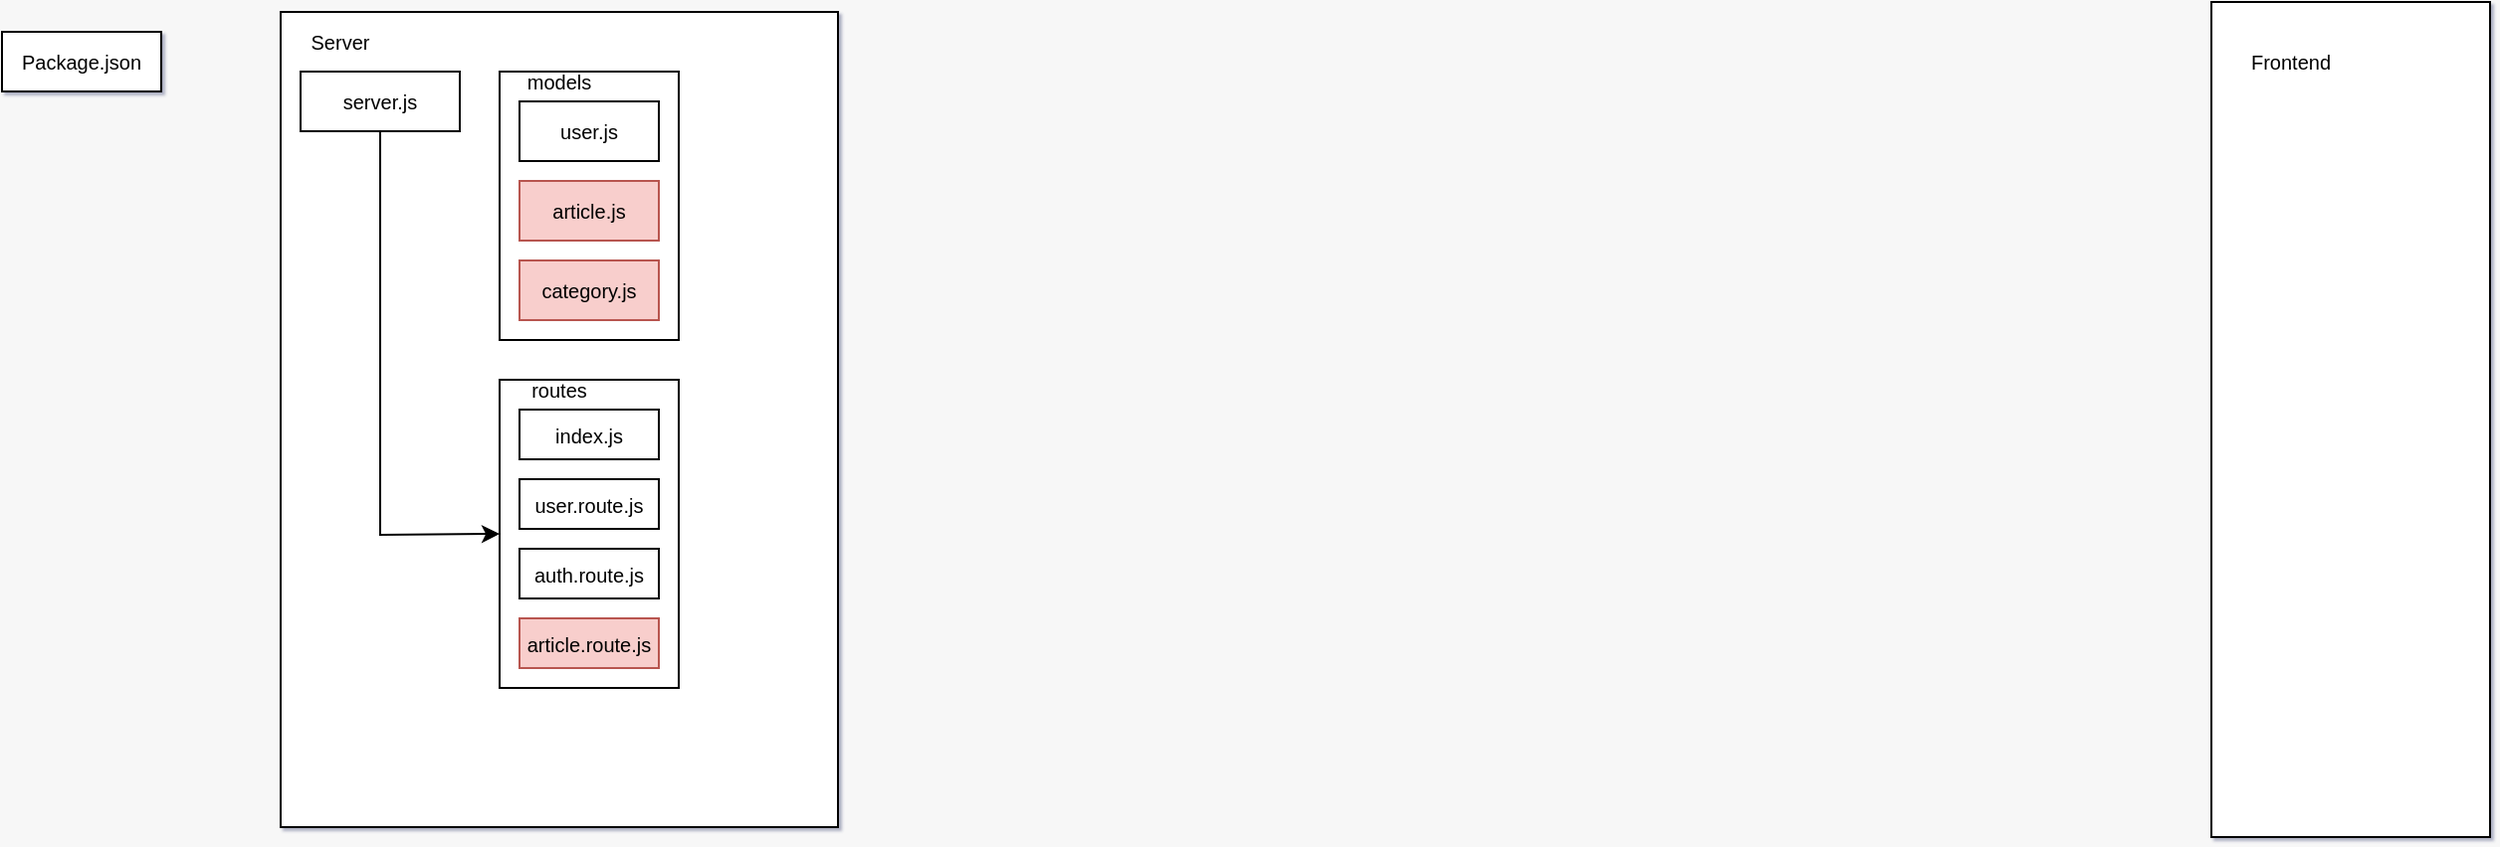 <mxfile version="26.0.16">
  <diagram name="Page-1" id="dCp0Z4waHlUfVY6Fhiss">
    <mxGraphModel dx="633" dy="381" grid="1" gridSize="5" guides="1" tooltips="1" connect="1" arrows="1" fold="1" page="0" pageScale="1" pageWidth="3300" pageHeight="4681" background="#F7F7F7" math="0" shadow="1">
      <root>
        <mxCell id="0" />
        <mxCell id="1" parent="0" />
        <mxCell id="JyALi0fK_2BL6Teqb9gI-1" value="&lt;font&gt;Package.json&lt;/font&gt;" style="rounded=0;whiteSpace=wrap;html=1;fontSize=10;" parent="1" vertex="1">
          <mxGeometry x="50" y="50" width="80" height="30" as="geometry" />
        </mxCell>
        <mxCell id="JyALi0fK_2BL6Teqb9gI-2" value="" style="rounded=0;whiteSpace=wrap;html=1;fontSize=10;" parent="1" vertex="1">
          <mxGeometry x="190" y="40" width="280" height="410" as="geometry" />
        </mxCell>
        <mxCell id="JyALi0fK_2BL6Teqb9gI-3" value="Server" style="text;html=1;align=center;verticalAlign=middle;whiteSpace=wrap;rounded=0;fontSize=10;" parent="1" vertex="1">
          <mxGeometry x="190" y="40" width="60" height="30" as="geometry" />
        </mxCell>
        <mxCell id="JyALi0fK_2BL6Teqb9gI-4" value="" style="rounded=0;whiteSpace=wrap;html=1;fontSize=10;" parent="1" vertex="1">
          <mxGeometry x="1160" y="35" width="140" height="420" as="geometry" />
        </mxCell>
        <mxCell id="JyALi0fK_2BL6Teqb9gI-5" value="Frontend" style="text;html=1;align=center;verticalAlign=middle;whiteSpace=wrap;rounded=0;fontSize=10;" parent="1" vertex="1">
          <mxGeometry x="1170" y="50" width="60" height="30" as="geometry" />
        </mxCell>
        <mxCell id="JyALi0fK_2BL6Teqb9gI-6" value="server.js" style="rounded=0;whiteSpace=wrap;html=1;fontSize=10;" parent="1" vertex="1">
          <mxGeometry x="200" y="70" width="80" height="30" as="geometry" />
        </mxCell>
        <mxCell id="JTrbYuYFS1n6ePO4l3gh-1" value="" style="rounded=0;whiteSpace=wrap;html=1;fontSize=10;" vertex="1" parent="1">
          <mxGeometry x="300" y="70" width="90" height="135" as="geometry" />
        </mxCell>
        <mxCell id="JTrbYuYFS1n6ePO4l3gh-2" value="models" style="text;html=1;align=center;verticalAlign=middle;whiteSpace=wrap;rounded=0;fontSize=10;" vertex="1" parent="1">
          <mxGeometry x="300" y="60" width="60" height="30" as="geometry" />
        </mxCell>
        <mxCell id="JTrbYuYFS1n6ePO4l3gh-3" value="&lt;font&gt;user.js&lt;/font&gt;" style="rounded=0;whiteSpace=wrap;html=1;fontSize=10;" vertex="1" parent="1">
          <mxGeometry x="310" y="85" width="70" height="30" as="geometry" />
        </mxCell>
        <mxCell id="JTrbYuYFS1n6ePO4l3gh-4" value="article.js" style="rounded=0;whiteSpace=wrap;html=1;fontSize=10;fillColor=#f8cecc;strokeColor=#b85450;" vertex="1" parent="1">
          <mxGeometry x="310" y="125" width="70" height="30" as="geometry" />
        </mxCell>
        <mxCell id="JTrbYuYFS1n6ePO4l3gh-5" value="category.js" style="rounded=0;whiteSpace=wrap;html=1;fontSize=10;fillColor=#f8cecc;strokeColor=#b85450;" vertex="1" parent="1">
          <mxGeometry x="310" y="165" width="70" height="30" as="geometry" />
        </mxCell>
        <mxCell id="JTrbYuYFS1n6ePO4l3gh-6" value="" style="rounded=0;whiteSpace=wrap;html=1;fontSize=10;" vertex="1" parent="1">
          <mxGeometry x="300" y="225" width="90" height="155" as="geometry" />
        </mxCell>
        <mxCell id="JTrbYuYFS1n6ePO4l3gh-7" value="&lt;font&gt;routes&lt;/font&gt;" style="text;html=1;align=center;verticalAlign=middle;whiteSpace=wrap;rounded=0;fontSize=10;" vertex="1" parent="1">
          <mxGeometry x="300" y="215" width="60" height="30" as="geometry" />
        </mxCell>
        <mxCell id="JTrbYuYFS1n6ePO4l3gh-8" value="index.js" style="rounded=0;whiteSpace=wrap;html=1;fontSize=10;" vertex="1" parent="1">
          <mxGeometry x="310" y="240" width="70" height="25" as="geometry" />
        </mxCell>
        <mxCell id="JTrbYuYFS1n6ePO4l3gh-9" value="user.route.js" style="rounded=0;whiteSpace=wrap;html=1;fontSize=10;" vertex="1" parent="1">
          <mxGeometry x="310" y="275" width="70" height="25" as="geometry" />
        </mxCell>
        <mxCell id="JTrbYuYFS1n6ePO4l3gh-11" value="auth.route.js" style="rounded=0;whiteSpace=wrap;html=1;fontSize=10;" vertex="1" parent="1">
          <mxGeometry x="310" y="310" width="70" height="25" as="geometry" />
        </mxCell>
        <mxCell id="JTrbYuYFS1n6ePO4l3gh-12" value="&lt;font style=&quot;font-size: 10px;&quot;&gt;article.route.js&lt;/font&gt;" style="rounded=0;whiteSpace=wrap;html=1;fillColor=#f8cecc;strokeColor=#b85450;" vertex="1" parent="1">
          <mxGeometry x="310" y="345" width="70" height="25" as="geometry" />
        </mxCell>
        <mxCell id="JTrbYuYFS1n6ePO4l3gh-13" value="" style="endArrow=classic;html=1;rounded=0;exitX=0.5;exitY=1;exitDx=0;exitDy=0;entryX=0;entryY=0.5;entryDx=0;entryDy=0;" edge="1" parent="1" source="JyALi0fK_2BL6Teqb9gI-6" target="JTrbYuYFS1n6ePO4l3gh-6">
          <mxGeometry width="50" height="50" relative="1" as="geometry">
            <mxPoint x="210" y="230" as="sourcePoint" />
            <mxPoint x="260" y="180" as="targetPoint" />
            <Array as="points">
              <mxPoint x="240" y="303" />
            </Array>
          </mxGeometry>
        </mxCell>
      </root>
    </mxGraphModel>
  </diagram>
</mxfile>
